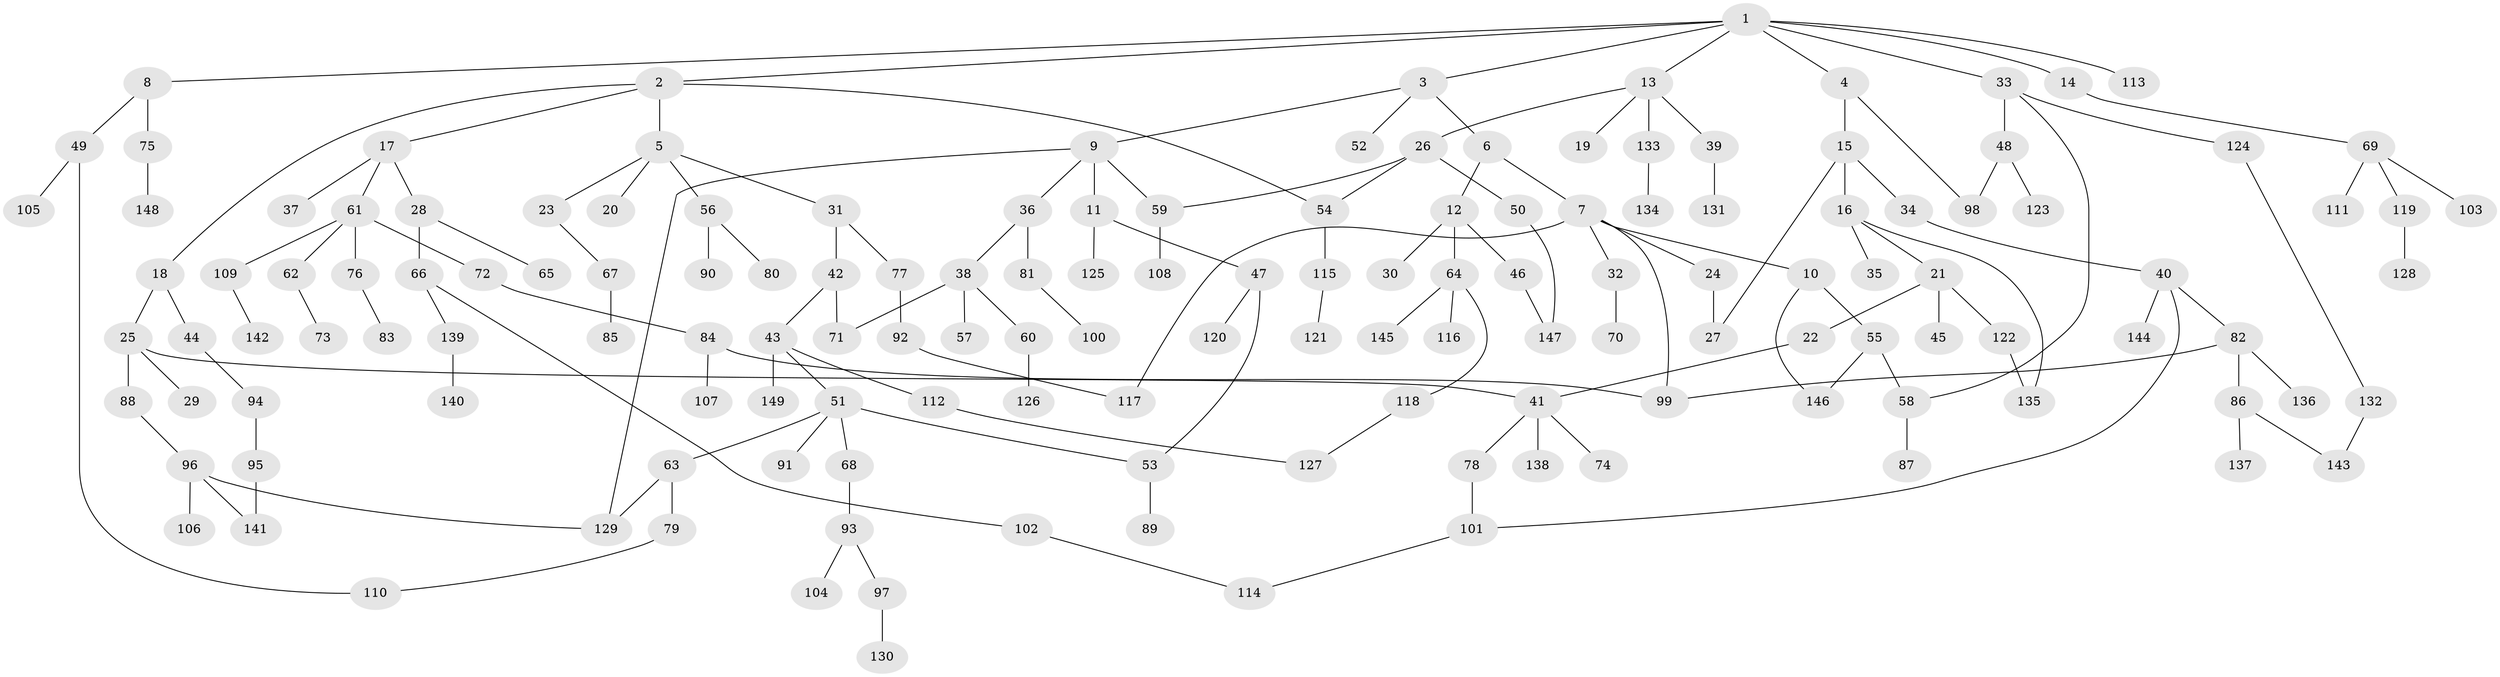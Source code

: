 // coarse degree distribution, {10: 0.009345794392523364, 8: 0.009345794392523364, 5: 0.04672897196261682, 3: 0.14953271028037382, 6: 0.037383177570093455, 4: 0.102803738317757, 2: 0.2616822429906542, 1: 0.38317757009345793}
// Generated by graph-tools (version 1.1) at 2025/23/03/03/25 07:23:35]
// undirected, 149 vertices, 170 edges
graph export_dot {
graph [start="1"]
  node [color=gray90,style=filled];
  1;
  2;
  3;
  4;
  5;
  6;
  7;
  8;
  9;
  10;
  11;
  12;
  13;
  14;
  15;
  16;
  17;
  18;
  19;
  20;
  21;
  22;
  23;
  24;
  25;
  26;
  27;
  28;
  29;
  30;
  31;
  32;
  33;
  34;
  35;
  36;
  37;
  38;
  39;
  40;
  41;
  42;
  43;
  44;
  45;
  46;
  47;
  48;
  49;
  50;
  51;
  52;
  53;
  54;
  55;
  56;
  57;
  58;
  59;
  60;
  61;
  62;
  63;
  64;
  65;
  66;
  67;
  68;
  69;
  70;
  71;
  72;
  73;
  74;
  75;
  76;
  77;
  78;
  79;
  80;
  81;
  82;
  83;
  84;
  85;
  86;
  87;
  88;
  89;
  90;
  91;
  92;
  93;
  94;
  95;
  96;
  97;
  98;
  99;
  100;
  101;
  102;
  103;
  104;
  105;
  106;
  107;
  108;
  109;
  110;
  111;
  112;
  113;
  114;
  115;
  116;
  117;
  118;
  119;
  120;
  121;
  122;
  123;
  124;
  125;
  126;
  127;
  128;
  129;
  130;
  131;
  132;
  133;
  134;
  135;
  136;
  137;
  138;
  139;
  140;
  141;
  142;
  143;
  144;
  145;
  146;
  147;
  148;
  149;
  1 -- 2;
  1 -- 3;
  1 -- 4;
  1 -- 8;
  1 -- 13;
  1 -- 14;
  1 -- 33;
  1 -- 113;
  2 -- 5;
  2 -- 17;
  2 -- 18;
  2 -- 54;
  3 -- 6;
  3 -- 9;
  3 -- 52;
  4 -- 15;
  4 -- 98;
  5 -- 20;
  5 -- 23;
  5 -- 31;
  5 -- 56;
  6 -- 7;
  6 -- 12;
  7 -- 10;
  7 -- 24;
  7 -- 32;
  7 -- 99;
  7 -- 117;
  8 -- 49;
  8 -- 75;
  9 -- 11;
  9 -- 36;
  9 -- 59;
  9 -- 129;
  10 -- 55;
  10 -- 146;
  11 -- 47;
  11 -- 125;
  12 -- 30;
  12 -- 46;
  12 -- 64;
  13 -- 19;
  13 -- 26;
  13 -- 39;
  13 -- 133;
  14 -- 69;
  15 -- 16;
  15 -- 34;
  15 -- 27;
  16 -- 21;
  16 -- 35;
  16 -- 135;
  17 -- 28;
  17 -- 37;
  17 -- 61;
  18 -- 25;
  18 -- 44;
  21 -- 22;
  21 -- 45;
  21 -- 122;
  22 -- 41;
  23 -- 67;
  24 -- 27;
  25 -- 29;
  25 -- 88;
  25 -- 41;
  26 -- 50;
  26 -- 59;
  26 -- 54;
  28 -- 65;
  28 -- 66;
  31 -- 42;
  31 -- 77;
  32 -- 70;
  33 -- 48;
  33 -- 124;
  33 -- 58;
  34 -- 40;
  36 -- 38;
  36 -- 81;
  38 -- 57;
  38 -- 60;
  38 -- 71;
  39 -- 131;
  40 -- 82;
  40 -- 144;
  40 -- 101;
  41 -- 74;
  41 -- 78;
  41 -- 138;
  42 -- 43;
  42 -- 71;
  43 -- 51;
  43 -- 112;
  43 -- 149;
  44 -- 94;
  46 -- 147;
  47 -- 53;
  47 -- 120;
  48 -- 123;
  48 -- 98;
  49 -- 105;
  49 -- 110;
  50 -- 147;
  51 -- 63;
  51 -- 68;
  51 -- 91;
  51 -- 53;
  53 -- 89;
  54 -- 115;
  55 -- 58;
  55 -- 146;
  56 -- 80;
  56 -- 90;
  58 -- 87;
  59 -- 108;
  60 -- 126;
  61 -- 62;
  61 -- 72;
  61 -- 76;
  61 -- 109;
  62 -- 73;
  63 -- 79;
  63 -- 129;
  64 -- 116;
  64 -- 118;
  64 -- 145;
  66 -- 102;
  66 -- 139;
  67 -- 85;
  68 -- 93;
  69 -- 103;
  69 -- 111;
  69 -- 119;
  72 -- 84;
  75 -- 148;
  76 -- 83;
  77 -- 92;
  78 -- 101;
  79 -- 110;
  81 -- 100;
  82 -- 86;
  82 -- 136;
  82 -- 99;
  84 -- 107;
  84 -- 99;
  86 -- 137;
  86 -- 143;
  88 -- 96;
  92 -- 117;
  93 -- 97;
  93 -- 104;
  94 -- 95;
  95 -- 141;
  96 -- 106;
  96 -- 141;
  96 -- 129;
  97 -- 130;
  101 -- 114;
  102 -- 114;
  109 -- 142;
  112 -- 127;
  115 -- 121;
  118 -- 127;
  119 -- 128;
  122 -- 135;
  124 -- 132;
  132 -- 143;
  133 -- 134;
  139 -- 140;
}
